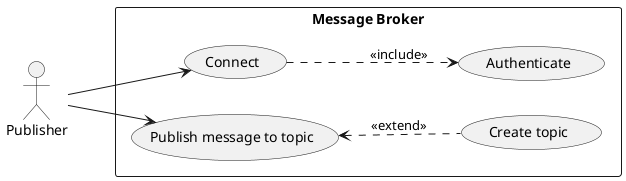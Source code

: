 @startuml
left to right direction

actor "Publisher" as P

rectangle "Message Broker" {
  usecase "Authenticate" as A
  usecase "Connect" as C
  usecase "Create topic" as CT
  usecase "Publish message to topic" as PT
}

P --> C
P --> PT

C ..> A : <<include>>
PT <.. CT : <<extend>>
@enduml